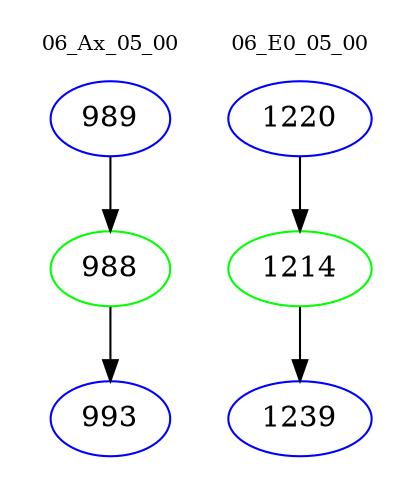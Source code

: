 digraph{
subgraph cluster_0 {
color = white
label = "06_Ax_05_00";
fontsize=10;
T0_989 [label="989", color="blue"]
T0_989 -> T0_988 [color="black"]
T0_988 [label="988", color="green"]
T0_988 -> T0_993 [color="black"]
T0_993 [label="993", color="blue"]
}
subgraph cluster_1 {
color = white
label = "06_E0_05_00";
fontsize=10;
T1_1220 [label="1220", color="blue"]
T1_1220 -> T1_1214 [color="black"]
T1_1214 [label="1214", color="green"]
T1_1214 -> T1_1239 [color="black"]
T1_1239 [label="1239", color="blue"]
}
}

